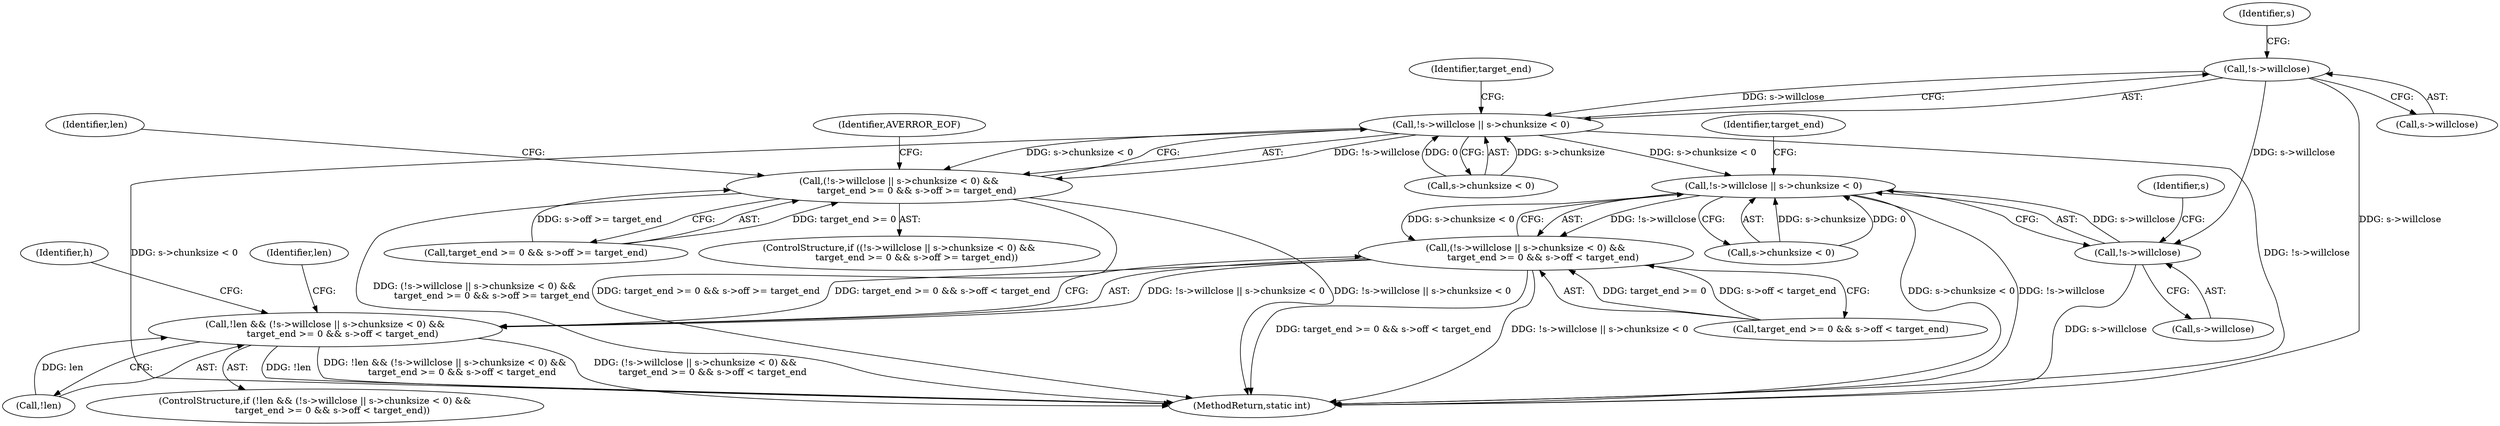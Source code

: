 digraph "0_FFmpeg_2a05c8f813de6f2278827734bf8102291e7484aa@pointer" {
"1000163" [label="(Call,!s->willclose)"];
"1000162" [label="(Call,!s->willclose || s->chunksize < 0)"];
"1000161" [label="(Call,(!s->willclose || s->chunksize < 0) &&\n            target_end >= 0 && s->off >= target_end)"];
"1000196" [label="(Call,!s->willclose || s->chunksize < 0)"];
"1000195" [label="(Call,(!s->willclose || s->chunksize < 0) &&\n            target_end >= 0 && s->off < target_end)"];
"1000192" [label="(Call,!len && (!s->willclose || s->chunksize < 0) &&\n            target_end >= 0 && s->off < target_end)"];
"1000197" [label="(Call,!s->willclose)"];
"1000197" [label="(Call,!s->willclose)"];
"1000161" [label="(Call,(!s->willclose || s->chunksize < 0) &&\n            target_end >= 0 && s->off >= target_end)"];
"1000164" [label="(Call,s->willclose)"];
"1000191" [label="(ControlStructure,if (!len && (!s->willclose || s->chunksize < 0) &&\n            target_end >= 0 && s->off < target_end))"];
"1000160" [label="(ControlStructure,if ((!s->willclose || s->chunksize < 0) &&\n            target_end >= 0 && s->off >= target_end))"];
"1000217" [label="(Identifier,h)"];
"1000229" [label="(Identifier,len)"];
"1000203" [label="(Identifier,s)"];
"1000195" [label="(Call,(!s->willclose || s->chunksize < 0) &&\n            target_end >= 0 && s->off < target_end)"];
"1000201" [label="(Call,s->chunksize < 0)"];
"1000163" [label="(Call,!s->willclose)"];
"1000193" [label="(Call,!len)"];
"1000182" [label="(Identifier,AVERROR_EOF)"];
"1000198" [label="(Call,s->willclose)"];
"1000250" [label="(MethodReturn,static int)"];
"1000167" [label="(Call,s->chunksize < 0)"];
"1000162" [label="(Call,!s->willclose || s->chunksize < 0)"];
"1000192" [label="(Call,!len && (!s->willclose || s->chunksize < 0) &&\n            target_end >= 0 && s->off < target_end)"];
"1000184" [label="(Identifier,len)"];
"1000169" [label="(Identifier,s)"];
"1000206" [label="(Call,target_end >= 0 && s->off < target_end)"];
"1000208" [label="(Identifier,target_end)"];
"1000172" [label="(Call,target_end >= 0 && s->off >= target_end)"];
"1000174" [label="(Identifier,target_end)"];
"1000196" [label="(Call,!s->willclose || s->chunksize < 0)"];
"1000163" -> "1000162"  [label="AST: "];
"1000163" -> "1000164"  [label="CFG: "];
"1000164" -> "1000163"  [label="AST: "];
"1000169" -> "1000163"  [label="CFG: "];
"1000162" -> "1000163"  [label="CFG: "];
"1000163" -> "1000250"  [label="DDG: s->willclose"];
"1000163" -> "1000162"  [label="DDG: s->willclose"];
"1000163" -> "1000197"  [label="DDG: s->willclose"];
"1000162" -> "1000161"  [label="AST: "];
"1000162" -> "1000167"  [label="CFG: "];
"1000167" -> "1000162"  [label="AST: "];
"1000174" -> "1000162"  [label="CFG: "];
"1000161" -> "1000162"  [label="CFG: "];
"1000162" -> "1000250"  [label="DDG: s->chunksize < 0"];
"1000162" -> "1000250"  [label="DDG: !s->willclose"];
"1000162" -> "1000161"  [label="DDG: !s->willclose"];
"1000162" -> "1000161"  [label="DDG: s->chunksize < 0"];
"1000167" -> "1000162"  [label="DDG: s->chunksize"];
"1000167" -> "1000162"  [label="DDG: 0"];
"1000162" -> "1000196"  [label="DDG: s->chunksize < 0"];
"1000161" -> "1000160"  [label="AST: "];
"1000161" -> "1000172"  [label="CFG: "];
"1000172" -> "1000161"  [label="AST: "];
"1000182" -> "1000161"  [label="CFG: "];
"1000184" -> "1000161"  [label="CFG: "];
"1000161" -> "1000250"  [label="DDG: target_end >= 0 && s->off >= target_end"];
"1000161" -> "1000250"  [label="DDG: !s->willclose || s->chunksize < 0"];
"1000161" -> "1000250"  [label="DDG: (!s->willclose || s->chunksize < 0) &&\n            target_end >= 0 && s->off >= target_end"];
"1000172" -> "1000161"  [label="DDG: target_end >= 0"];
"1000172" -> "1000161"  [label="DDG: s->off >= target_end"];
"1000196" -> "1000195"  [label="AST: "];
"1000196" -> "1000197"  [label="CFG: "];
"1000196" -> "1000201"  [label="CFG: "];
"1000197" -> "1000196"  [label="AST: "];
"1000201" -> "1000196"  [label="AST: "];
"1000208" -> "1000196"  [label="CFG: "];
"1000195" -> "1000196"  [label="CFG: "];
"1000196" -> "1000250"  [label="DDG: s->chunksize < 0"];
"1000196" -> "1000250"  [label="DDG: !s->willclose"];
"1000196" -> "1000195"  [label="DDG: !s->willclose"];
"1000196" -> "1000195"  [label="DDG: s->chunksize < 0"];
"1000197" -> "1000196"  [label="DDG: s->willclose"];
"1000201" -> "1000196"  [label="DDG: s->chunksize"];
"1000201" -> "1000196"  [label="DDG: 0"];
"1000195" -> "1000192"  [label="AST: "];
"1000195" -> "1000206"  [label="CFG: "];
"1000206" -> "1000195"  [label="AST: "];
"1000192" -> "1000195"  [label="CFG: "];
"1000195" -> "1000250"  [label="DDG: target_end >= 0 && s->off < target_end"];
"1000195" -> "1000250"  [label="DDG: !s->willclose || s->chunksize < 0"];
"1000195" -> "1000192"  [label="DDG: !s->willclose || s->chunksize < 0"];
"1000195" -> "1000192"  [label="DDG: target_end >= 0 && s->off < target_end"];
"1000206" -> "1000195"  [label="DDG: target_end >= 0"];
"1000206" -> "1000195"  [label="DDG: s->off < target_end"];
"1000192" -> "1000191"  [label="AST: "];
"1000192" -> "1000193"  [label="CFG: "];
"1000193" -> "1000192"  [label="AST: "];
"1000217" -> "1000192"  [label="CFG: "];
"1000229" -> "1000192"  [label="CFG: "];
"1000192" -> "1000250"  [label="DDG: (!s->willclose || s->chunksize < 0) &&\n            target_end >= 0 && s->off < target_end"];
"1000192" -> "1000250"  [label="DDG: !len"];
"1000192" -> "1000250"  [label="DDG: !len && (!s->willclose || s->chunksize < 0) &&\n            target_end >= 0 && s->off < target_end"];
"1000193" -> "1000192"  [label="DDG: len"];
"1000197" -> "1000198"  [label="CFG: "];
"1000198" -> "1000197"  [label="AST: "];
"1000203" -> "1000197"  [label="CFG: "];
"1000197" -> "1000250"  [label="DDG: s->willclose"];
}
